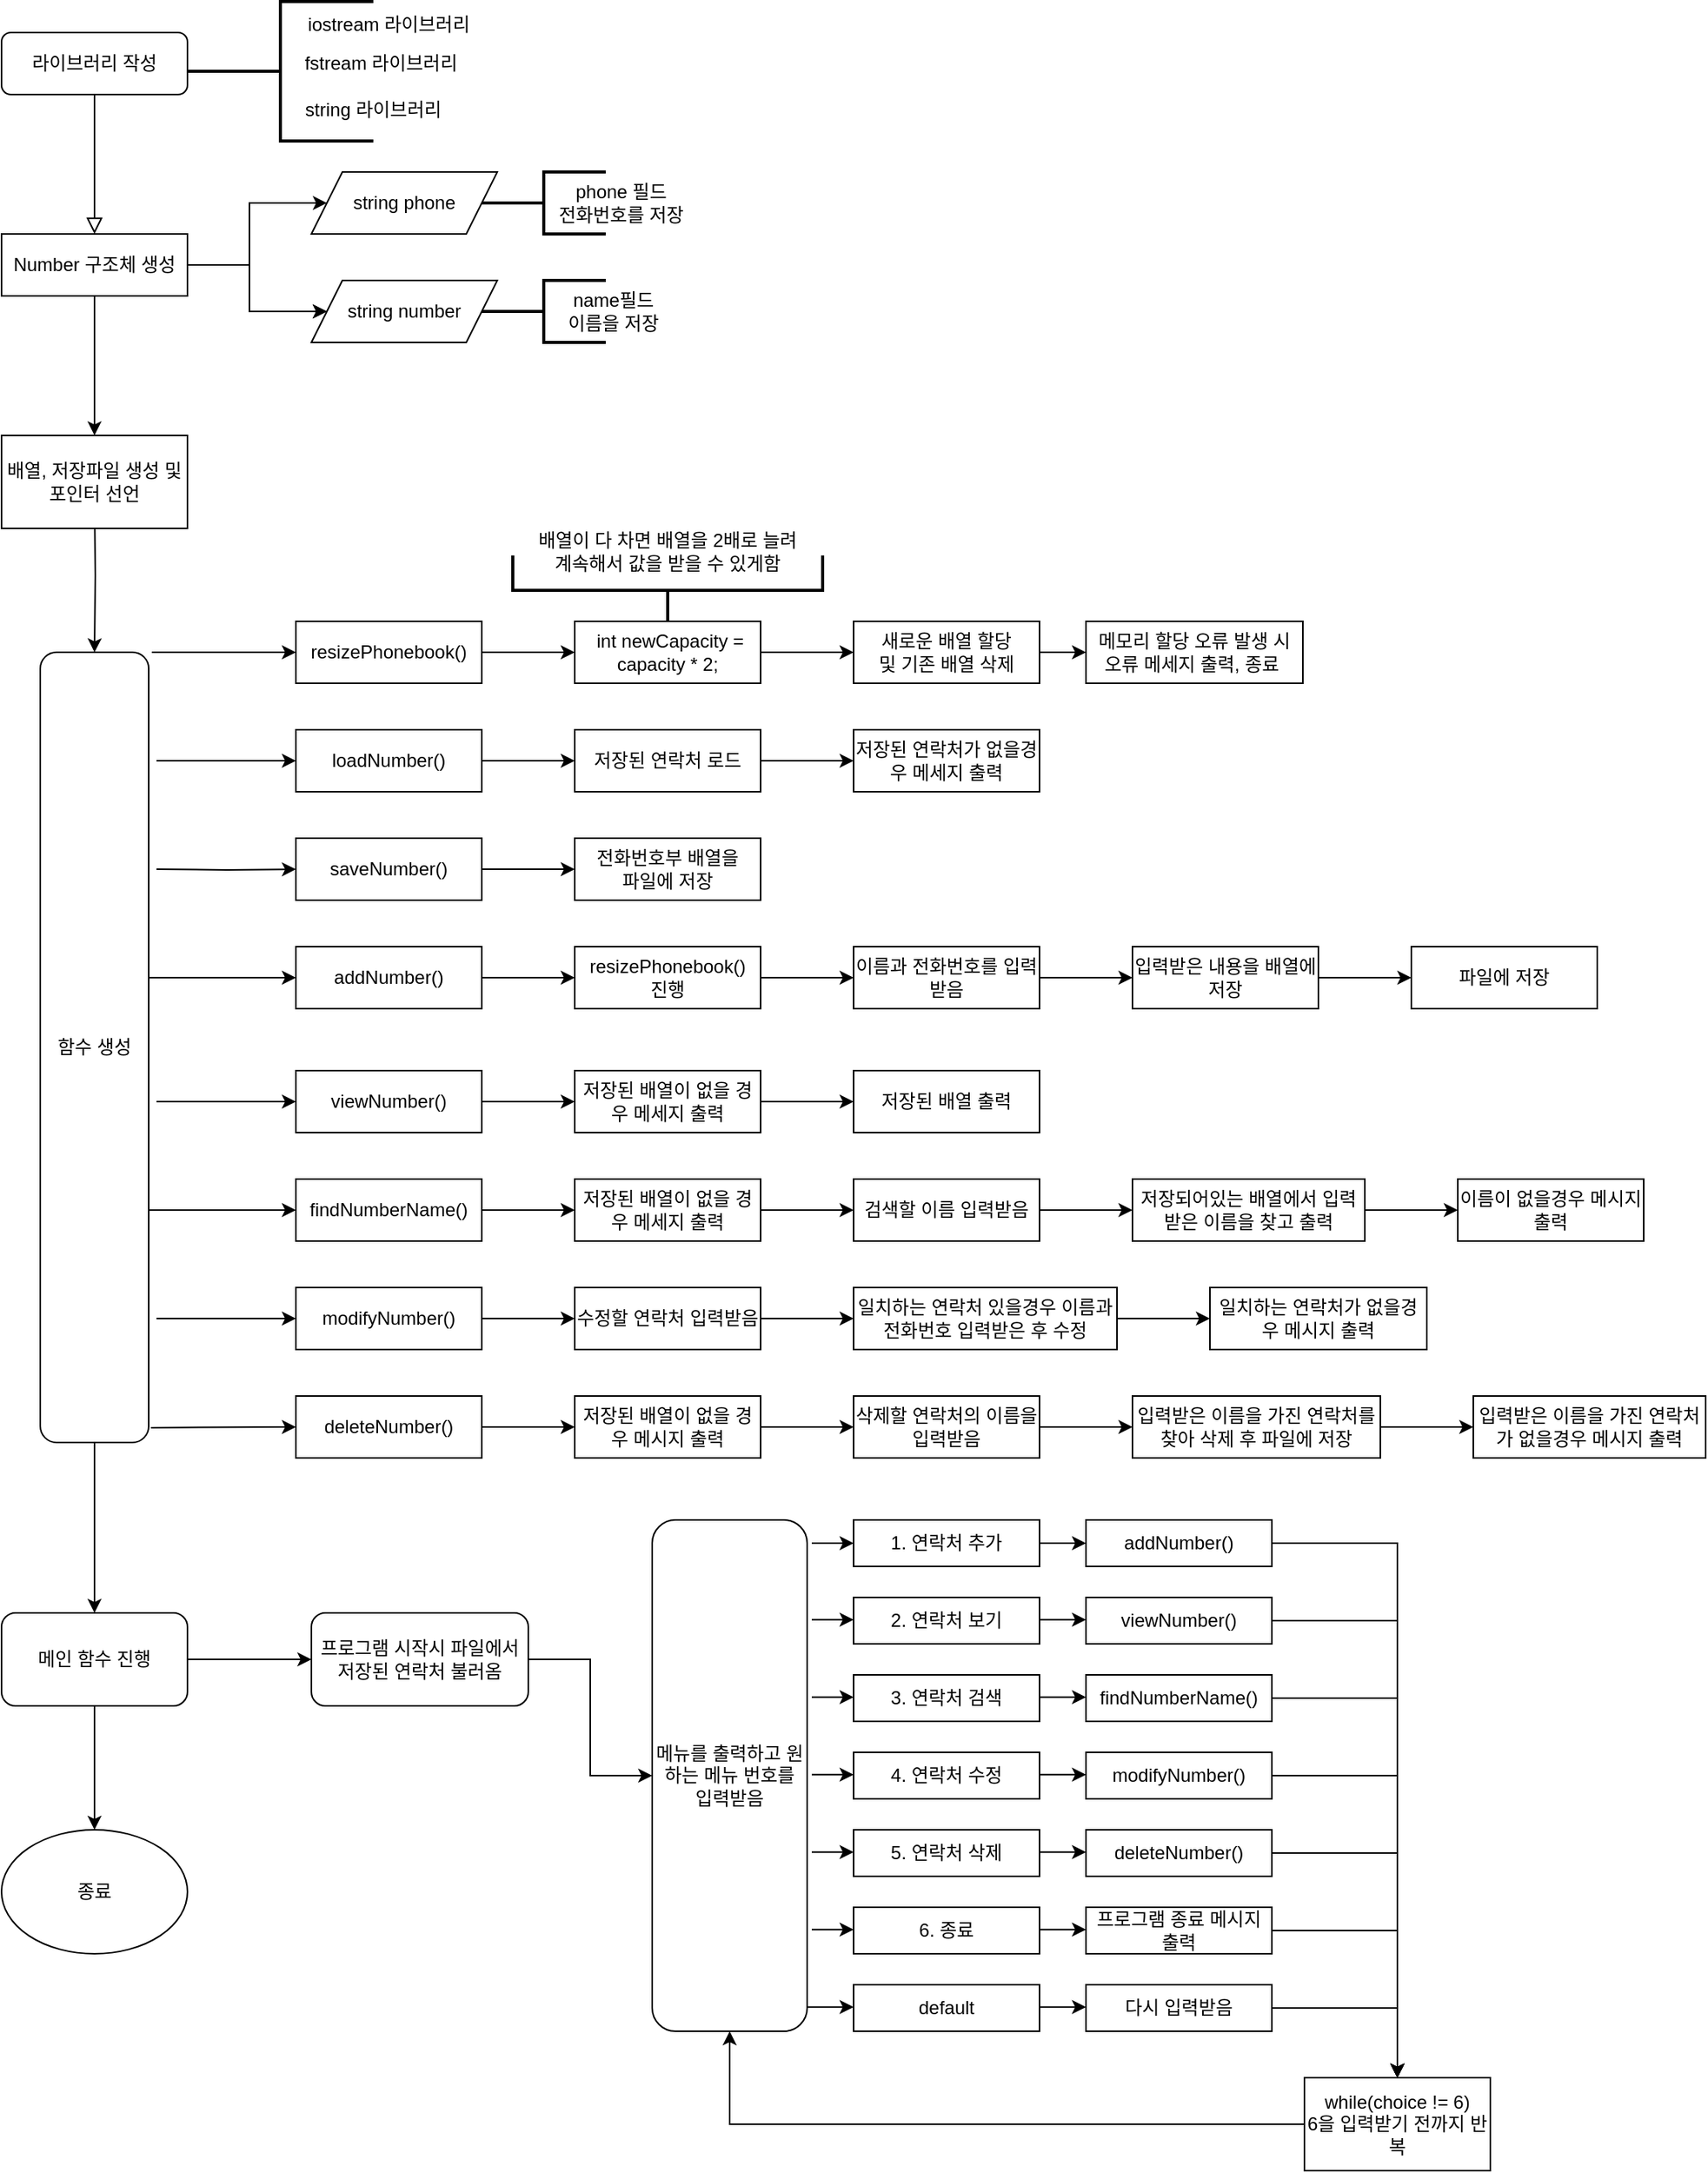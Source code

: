<mxfile version="24.7.16">
  <diagram id="C5RBs43oDa-KdzZeNtuy" name="Page-1">
    <mxGraphModel dx="2345" dy="1013" grid="1" gridSize="10" guides="1" tooltips="1" connect="1" arrows="1" fold="1" page="1" pageScale="1" pageWidth="827" pageHeight="1169" math="0" shadow="0">
      <root>
        <mxCell id="WIyWlLk6GJQsqaUBKTNV-0" />
        <mxCell id="WIyWlLk6GJQsqaUBKTNV-1" parent="WIyWlLk6GJQsqaUBKTNV-0" />
        <mxCell id="WIyWlLk6GJQsqaUBKTNV-2" value="" style="rounded=0;html=1;jettySize=auto;orthogonalLoop=1;fontSize=11;endArrow=block;endFill=0;endSize=8;strokeWidth=1;shadow=0;labelBackgroundColor=none;edgeStyle=orthogonalEdgeStyle;entryX=0.5;entryY=0;entryDx=0;entryDy=0;" parent="WIyWlLk6GJQsqaUBKTNV-1" source="WIyWlLk6GJQsqaUBKTNV-3" target="g7YDLFYQn1koHxjDutFm-1" edge="1">
          <mxGeometry relative="1" as="geometry">
            <mxPoint x="400" y="140" as="targetPoint" />
            <Array as="points" />
          </mxGeometry>
        </mxCell>
        <mxCell id="WIyWlLk6GJQsqaUBKTNV-3" value="라이브러리 작성" style="rounded=1;whiteSpace=wrap;html=1;fontSize=12;glass=0;strokeWidth=1;shadow=0;" parent="WIyWlLk6GJQsqaUBKTNV-1" vertex="1">
          <mxGeometry x="340" y="30" width="120" height="40" as="geometry" />
        </mxCell>
        <mxCell id="g7YDLFYQn1koHxjDutFm-14" value="" style="edgeStyle=orthogonalEdgeStyle;rounded=0;orthogonalLoop=1;jettySize=auto;html=1;" parent="WIyWlLk6GJQsqaUBKTNV-1" source="g7YDLFYQn1koHxjDutFm-1" target="g7YDLFYQn1koHxjDutFm-12" edge="1">
          <mxGeometry relative="1" as="geometry" />
        </mxCell>
        <mxCell id="g7YDLFYQn1koHxjDutFm-15" value="" style="edgeStyle=orthogonalEdgeStyle;rounded=0;orthogonalLoop=1;jettySize=auto;html=1;" parent="WIyWlLk6GJQsqaUBKTNV-1" source="g7YDLFYQn1koHxjDutFm-1" target="g7YDLFYQn1koHxjDutFm-12" edge="1">
          <mxGeometry relative="1" as="geometry" />
        </mxCell>
        <mxCell id="g7YDLFYQn1koHxjDutFm-17" style="edgeStyle=orthogonalEdgeStyle;rounded=0;orthogonalLoop=1;jettySize=auto;html=1;" parent="WIyWlLk6GJQsqaUBKTNV-1" source="g7YDLFYQn1koHxjDutFm-1" target="g7YDLFYQn1koHxjDutFm-9" edge="1">
          <mxGeometry relative="1" as="geometry" />
        </mxCell>
        <mxCell id="g7YDLFYQn1koHxjDutFm-1" value="Number 구조체 생성" style="rounded=0;whiteSpace=wrap;html=1;" parent="WIyWlLk6GJQsqaUBKTNV-1" vertex="1">
          <mxGeometry x="340" y="160" width="120" height="40" as="geometry" />
        </mxCell>
        <mxCell id="g7YDLFYQn1koHxjDutFm-9" value="string phone" style="shape=parallelogram;perimeter=parallelogramPerimeter;whiteSpace=wrap;html=1;fixedSize=1;" parent="WIyWlLk6GJQsqaUBKTNV-1" vertex="1">
          <mxGeometry x="540" y="120" width="120" height="40" as="geometry" />
        </mxCell>
        <mxCell id="g7YDLFYQn1koHxjDutFm-10" style="edgeStyle=orthogonalEdgeStyle;rounded=0;orthogonalLoop=1;jettySize=auto;html=1;exitX=0.5;exitY=1;exitDx=0;exitDy=0;" parent="WIyWlLk6GJQsqaUBKTNV-1" source="g7YDLFYQn1koHxjDutFm-9" target="g7YDLFYQn1koHxjDutFm-9" edge="1">
          <mxGeometry relative="1" as="geometry" />
        </mxCell>
        <mxCell id="g7YDLFYQn1koHxjDutFm-12" value="string number" style="shape=parallelogram;perimeter=parallelogramPerimeter;whiteSpace=wrap;html=1;fixedSize=1;direction=east;" parent="WIyWlLk6GJQsqaUBKTNV-1" vertex="1">
          <mxGeometry x="540" y="190" width="120" height="40" as="geometry" />
        </mxCell>
        <mxCell id="g7YDLFYQn1koHxjDutFm-18" value="phone 필드&lt;div&gt;전화번호를 저장&lt;/div&gt;" style="text;html=1;align=center;verticalAlign=middle;whiteSpace=wrap;rounded=0;" parent="WIyWlLk6GJQsqaUBKTNV-1" vertex="1">
          <mxGeometry x="695" y="125" width="90" height="30" as="geometry" />
        </mxCell>
        <mxCell id="g7YDLFYQn1koHxjDutFm-21" value="name필드&lt;div&gt;이름을 저장&lt;/div&gt;" style="text;html=1;align=center;verticalAlign=middle;whiteSpace=wrap;rounded=0;" parent="WIyWlLk6GJQsqaUBKTNV-1" vertex="1">
          <mxGeometry x="685" y="195" width="100" height="30" as="geometry" />
        </mxCell>
        <mxCell id="g7YDLFYQn1koHxjDutFm-23" value="" style="strokeWidth=2;html=1;shape=mxgraph.flowchart.annotation_2;align=left;labelPosition=right;pointerEvents=1;" parent="WIyWlLk6GJQsqaUBKTNV-1" vertex="1">
          <mxGeometry x="650" y="190" width="80" height="40" as="geometry" />
        </mxCell>
        <mxCell id="g7YDLFYQn1koHxjDutFm-24" value="" style="strokeWidth=2;html=1;shape=mxgraph.flowchart.annotation_2;align=left;labelPosition=right;pointerEvents=1;" parent="WIyWlLk6GJQsqaUBKTNV-1" vertex="1">
          <mxGeometry x="650" y="120" width="80" height="40" as="geometry" />
        </mxCell>
        <mxCell id="g7YDLFYQn1koHxjDutFm-28" value="iostream 라이브러리" style="text;html=1;align=center;verticalAlign=middle;whiteSpace=wrap;rounded=0;" parent="WIyWlLk6GJQsqaUBKTNV-1" vertex="1">
          <mxGeometry x="530" y="10" width="120" height="30" as="geometry" />
        </mxCell>
        <mxCell id="g7YDLFYQn1koHxjDutFm-29" value="fstream 라이브러리" style="text;html=1;align=center;verticalAlign=middle;whiteSpace=wrap;rounded=0;" parent="WIyWlLk6GJQsqaUBKTNV-1" vertex="1">
          <mxGeometry x="530" y="35" width="110" height="30" as="geometry" />
        </mxCell>
        <mxCell id="g7YDLFYQn1koHxjDutFm-30" value="string 라이브러리" style="text;html=1;align=center;verticalAlign=middle;whiteSpace=wrap;rounded=0;" parent="WIyWlLk6GJQsqaUBKTNV-1" vertex="1">
          <mxGeometry x="520" y="65" width="120" height="30" as="geometry" />
        </mxCell>
        <mxCell id="g7YDLFYQn1koHxjDutFm-31" value="" style="strokeWidth=2;html=1;shape=mxgraph.flowchart.annotation_2;align=left;labelPosition=right;pointerEvents=1;" parent="WIyWlLk6GJQsqaUBKTNV-1" vertex="1">
          <mxGeometry x="460" y="10" width="120" height="90" as="geometry" />
        </mxCell>
        <mxCell id="4MR9LYJNb3dsvBy-W1I3-41" value="" style="edgeStyle=orthogonalEdgeStyle;rounded=0;orthogonalLoop=1;jettySize=auto;html=1;" edge="1" parent="WIyWlLk6GJQsqaUBKTNV-1" target="4MR9LYJNb3dsvBy-W1I3-38">
          <mxGeometry relative="1" as="geometry">
            <mxPoint x="440" y="570" as="sourcePoint" />
          </mxGeometry>
        </mxCell>
        <mxCell id="4MR9LYJNb3dsvBy-W1I3-85" value="" style="edgeStyle=orthogonalEdgeStyle;rounded=0;orthogonalLoop=1;jettySize=auto;html=1;exitX=0.5;exitY=1;exitDx=0;exitDy=0;" edge="1" parent="WIyWlLk6GJQsqaUBKTNV-1" source="g7YDLFYQn1koHxjDutFm-34" target="4MR9LYJNb3dsvBy-W1I3-84">
          <mxGeometry relative="1" as="geometry">
            <mxPoint x="400" y="950" as="sourcePoint" />
          </mxGeometry>
        </mxCell>
        <mxCell id="4MR9LYJNb3dsvBy-W1I3-121" value="" style="edgeStyle=orthogonalEdgeStyle;rounded=0;orthogonalLoop=1;jettySize=auto;html=1;" edge="1" parent="WIyWlLk6GJQsqaUBKTNV-1" source="g7YDLFYQn1koHxjDutFm-34" target="4MR9LYJNb3dsvBy-W1I3-112">
          <mxGeometry relative="1" as="geometry">
            <Array as="points">
              <mxPoint x="460" y="640" />
              <mxPoint x="460" y="640" />
            </Array>
          </mxGeometry>
        </mxCell>
        <mxCell id="g7YDLFYQn1koHxjDutFm-34" value="함수 생성" style="rounded=1;whiteSpace=wrap;html=1;" parent="WIyWlLk6GJQsqaUBKTNV-1" vertex="1">
          <mxGeometry x="365" y="430" width="70" height="510" as="geometry" />
        </mxCell>
        <mxCell id="drRuU5ZXEtBAREYifB8F-1" value="" style="edgeStyle=orthogonalEdgeStyle;rounded=0;orthogonalLoop=1;jettySize=auto;html=1;" parent="WIyWlLk6GJQsqaUBKTNV-1" source="g7YDLFYQn1koHxjDutFm-1" edge="1">
          <mxGeometry relative="1" as="geometry">
            <mxPoint x="400" y="200" as="sourcePoint" />
            <mxPoint x="400" y="290" as="targetPoint" />
          </mxGeometry>
        </mxCell>
        <mxCell id="drRuU5ZXEtBAREYifB8F-2" value="" style="edgeStyle=orthogonalEdgeStyle;rounded=0;orthogonalLoop=1;jettySize=auto;html=1;" parent="WIyWlLk6GJQsqaUBKTNV-1" target="g7YDLFYQn1koHxjDutFm-34" edge="1">
          <mxGeometry relative="1" as="geometry">
            <mxPoint x="400" y="330" as="sourcePoint" />
          </mxGeometry>
        </mxCell>
        <mxCell id="drRuU5ZXEtBAREYifB8F-11" value="배열이 다 차면 배열을 2배로 늘려&lt;div&gt;계속해서 값을 받을 수 있게함&lt;/div&gt;" style="text;html=1;align=center;verticalAlign=middle;whiteSpace=wrap;rounded=0;" parent="WIyWlLk6GJQsqaUBKTNV-1" vertex="1">
          <mxGeometry x="660" y="350" width="220" height="30" as="geometry" />
        </mxCell>
        <mxCell id="drRuU5ZXEtBAREYifB8F-12" value="" style="strokeWidth=2;html=1;shape=mxgraph.flowchart.annotation_2;align=left;labelPosition=right;pointerEvents=1;direction=north;" parent="WIyWlLk6GJQsqaUBKTNV-1" vertex="1">
          <mxGeometry x="670" y="367.5" width="200" height="45" as="geometry" />
        </mxCell>
        <mxCell id="4MR9LYJNb3dsvBy-W1I3-4" value="배열, 저장파일 생성 및 포인터 선언" style="rounded=0;whiteSpace=wrap;html=1;" vertex="1" parent="WIyWlLk6GJQsqaUBKTNV-1">
          <mxGeometry x="340" y="290" width="120" height="60" as="geometry" />
        </mxCell>
        <mxCell id="4MR9LYJNb3dsvBy-W1I3-27" value="" style="edgeStyle=orthogonalEdgeStyle;rounded=0;orthogonalLoop=1;jettySize=auto;html=1;" edge="1" parent="WIyWlLk6GJQsqaUBKTNV-1" source="4MR9LYJNb3dsvBy-W1I3-5" target="4MR9LYJNb3dsvBy-W1I3-25">
          <mxGeometry relative="1" as="geometry" />
        </mxCell>
        <mxCell id="4MR9LYJNb3dsvBy-W1I3-5" value="resizePhonebook()" style="rounded=0;whiteSpace=wrap;html=1;" vertex="1" parent="WIyWlLk6GJQsqaUBKTNV-1">
          <mxGeometry x="530" y="410" width="120" height="40" as="geometry" />
        </mxCell>
        <mxCell id="4MR9LYJNb3dsvBy-W1I3-13" value="" style="edgeStyle=orthogonalEdgeStyle;rounded=0;orthogonalLoop=1;jettySize=auto;html=1;" edge="1" parent="WIyWlLk6GJQsqaUBKTNV-1" source="4MR9LYJNb3dsvBy-W1I3-8" target="4MR9LYJNb3dsvBy-W1I3-12">
          <mxGeometry relative="1" as="geometry" />
        </mxCell>
        <mxCell id="4MR9LYJNb3dsvBy-W1I3-8" value="새로운 배열 할당&lt;div&gt;및 기존 배열 삭제&lt;/div&gt;" style="rounded=0;whiteSpace=wrap;html=1;" vertex="1" parent="WIyWlLk6GJQsqaUBKTNV-1">
          <mxGeometry x="890" y="410" width="120" height="40" as="geometry" />
        </mxCell>
        <mxCell id="4MR9LYJNb3dsvBy-W1I3-12" value="메모리 할당 오류 발생 시&lt;div&gt;오류 메세지 출력, 종료&amp;nbsp;&lt;/div&gt;" style="rounded=0;whiteSpace=wrap;html=1;" vertex="1" parent="WIyWlLk6GJQsqaUBKTNV-1">
          <mxGeometry x="1040" y="410" width="140" height="40" as="geometry" />
        </mxCell>
        <mxCell id="4MR9LYJNb3dsvBy-W1I3-24" value="" style="endArrow=classic;html=1;rounded=0;entryX=0;entryY=0.5;entryDx=0;entryDy=0;" edge="1" parent="WIyWlLk6GJQsqaUBKTNV-1" target="4MR9LYJNb3dsvBy-W1I3-5">
          <mxGeometry width="50" height="50" relative="1" as="geometry">
            <mxPoint x="437" y="430" as="sourcePoint" />
            <mxPoint x="770" y="580" as="targetPoint" />
          </mxGeometry>
        </mxCell>
        <mxCell id="4MR9LYJNb3dsvBy-W1I3-28" value="" style="edgeStyle=orthogonalEdgeStyle;rounded=0;orthogonalLoop=1;jettySize=auto;html=1;entryX=0;entryY=0.5;entryDx=0;entryDy=0;" edge="1" parent="WIyWlLk6GJQsqaUBKTNV-1" source="4MR9LYJNb3dsvBy-W1I3-25" target="4MR9LYJNb3dsvBy-W1I3-8">
          <mxGeometry relative="1" as="geometry">
            <mxPoint x="860" y="450" as="targetPoint" />
            <Array as="points">
              <mxPoint x="850" y="430" />
              <mxPoint x="850" y="430" />
            </Array>
          </mxGeometry>
        </mxCell>
        <mxCell id="4MR9LYJNb3dsvBy-W1I3-25" value="&amp;nbsp;int newCapacity = capacity * 2;" style="rounded=0;whiteSpace=wrap;html=1;" vertex="1" parent="WIyWlLk6GJQsqaUBKTNV-1">
          <mxGeometry x="710" y="410" width="120" height="40" as="geometry" />
        </mxCell>
        <mxCell id="4MR9LYJNb3dsvBy-W1I3-34" value="" style="edgeStyle=orthogonalEdgeStyle;rounded=0;orthogonalLoop=1;jettySize=auto;html=1;" edge="1" parent="WIyWlLk6GJQsqaUBKTNV-1" source="4MR9LYJNb3dsvBy-W1I3-32" target="4MR9LYJNb3dsvBy-W1I3-33">
          <mxGeometry relative="1" as="geometry" />
        </mxCell>
        <mxCell id="4MR9LYJNb3dsvBy-W1I3-32" value="loadNumber()" style="rounded=0;whiteSpace=wrap;html=1;" vertex="1" parent="WIyWlLk6GJQsqaUBKTNV-1">
          <mxGeometry x="530" y="480" width="120" height="40" as="geometry" />
        </mxCell>
        <mxCell id="4MR9LYJNb3dsvBy-W1I3-36" value="" style="edgeStyle=orthogonalEdgeStyle;rounded=0;orthogonalLoop=1;jettySize=auto;html=1;" edge="1" parent="WIyWlLk6GJQsqaUBKTNV-1" source="4MR9LYJNb3dsvBy-W1I3-33" target="4MR9LYJNb3dsvBy-W1I3-35">
          <mxGeometry relative="1" as="geometry" />
        </mxCell>
        <mxCell id="4MR9LYJNb3dsvBy-W1I3-33" value="저장된 연락처 로드" style="rounded=0;whiteSpace=wrap;html=1;" vertex="1" parent="WIyWlLk6GJQsqaUBKTNV-1">
          <mxGeometry x="710" y="480" width="120" height="40" as="geometry" />
        </mxCell>
        <mxCell id="4MR9LYJNb3dsvBy-W1I3-35" value="저장된 연락처가 없을경우 메세지 출력" style="rounded=0;whiteSpace=wrap;html=1;" vertex="1" parent="WIyWlLk6GJQsqaUBKTNV-1">
          <mxGeometry x="890" y="480" width="120" height="40" as="geometry" />
        </mxCell>
        <mxCell id="4MR9LYJNb3dsvBy-W1I3-37" value="" style="endArrow=classic;html=1;rounded=0;entryX=0;entryY=0.5;entryDx=0;entryDy=0;" edge="1" parent="WIyWlLk6GJQsqaUBKTNV-1" target="4MR9LYJNb3dsvBy-W1I3-32">
          <mxGeometry width="50" height="50" relative="1" as="geometry">
            <mxPoint x="440" y="500" as="sourcePoint" />
            <mxPoint x="740" y="630" as="targetPoint" />
          </mxGeometry>
        </mxCell>
        <mxCell id="4MR9LYJNb3dsvBy-W1I3-40" value="" style="edgeStyle=orthogonalEdgeStyle;rounded=0;orthogonalLoop=1;jettySize=auto;html=1;" edge="1" parent="WIyWlLk6GJQsqaUBKTNV-1" source="4MR9LYJNb3dsvBy-W1I3-38" target="4MR9LYJNb3dsvBy-W1I3-39">
          <mxGeometry relative="1" as="geometry" />
        </mxCell>
        <mxCell id="4MR9LYJNb3dsvBy-W1I3-38" value="saveNumber()" style="rounded=0;whiteSpace=wrap;html=1;" vertex="1" parent="WIyWlLk6GJQsqaUBKTNV-1">
          <mxGeometry x="530" y="550" width="120" height="40" as="geometry" />
        </mxCell>
        <mxCell id="4MR9LYJNb3dsvBy-W1I3-39" value="전화번호부 배열을&lt;div&gt;파일에 저장&lt;/div&gt;" style="rounded=0;whiteSpace=wrap;html=1;" vertex="1" parent="WIyWlLk6GJQsqaUBKTNV-1">
          <mxGeometry x="710" y="550" width="120" height="40" as="geometry" />
        </mxCell>
        <mxCell id="4MR9LYJNb3dsvBy-W1I3-44" value="" style="edgeStyle=orthogonalEdgeStyle;rounded=0;orthogonalLoop=1;jettySize=auto;html=1;" edge="1" parent="WIyWlLk6GJQsqaUBKTNV-1" source="4MR9LYJNb3dsvBy-W1I3-42" target="4MR9LYJNb3dsvBy-W1I3-43">
          <mxGeometry relative="1" as="geometry" />
        </mxCell>
        <mxCell id="4MR9LYJNb3dsvBy-W1I3-42" value="viewNumber()" style="rounded=0;whiteSpace=wrap;html=1;" vertex="1" parent="WIyWlLk6GJQsqaUBKTNV-1">
          <mxGeometry x="530" y="700" width="120" height="40" as="geometry" />
        </mxCell>
        <mxCell id="4MR9LYJNb3dsvBy-W1I3-46" value="" style="edgeStyle=orthogonalEdgeStyle;rounded=0;orthogonalLoop=1;jettySize=auto;html=1;" edge="1" parent="WIyWlLk6GJQsqaUBKTNV-1" source="4MR9LYJNb3dsvBy-W1I3-43" target="4MR9LYJNb3dsvBy-W1I3-45">
          <mxGeometry relative="1" as="geometry" />
        </mxCell>
        <mxCell id="4MR9LYJNb3dsvBy-W1I3-43" value="저장된 배열이 없을 경우 메세지 출력" style="rounded=0;whiteSpace=wrap;html=1;" vertex="1" parent="WIyWlLk6GJQsqaUBKTNV-1">
          <mxGeometry x="710" y="700" width="120" height="40" as="geometry" />
        </mxCell>
        <mxCell id="4MR9LYJNb3dsvBy-W1I3-45" value="저장된 배열 출력" style="rounded=0;whiteSpace=wrap;html=1;" vertex="1" parent="WIyWlLk6GJQsqaUBKTNV-1">
          <mxGeometry x="890" y="700" width="120" height="40" as="geometry" />
        </mxCell>
        <mxCell id="4MR9LYJNb3dsvBy-W1I3-47" value="" style="endArrow=classic;html=1;rounded=0;entryX=0;entryY=0.5;entryDx=0;entryDy=0;" edge="1" parent="WIyWlLk6GJQsqaUBKTNV-1" target="4MR9LYJNb3dsvBy-W1I3-42">
          <mxGeometry width="50" height="50" relative="1" as="geometry">
            <mxPoint x="440" y="720" as="sourcePoint" />
            <mxPoint x="720" y="650" as="targetPoint" />
          </mxGeometry>
        </mxCell>
        <mxCell id="4MR9LYJNb3dsvBy-W1I3-52" value="" style="edgeStyle=orthogonalEdgeStyle;rounded=0;orthogonalLoop=1;jettySize=auto;html=1;" edge="1" parent="WIyWlLk6GJQsqaUBKTNV-1" source="4MR9LYJNb3dsvBy-W1I3-48" target="4MR9LYJNb3dsvBy-W1I3-51">
          <mxGeometry relative="1" as="geometry" />
        </mxCell>
        <mxCell id="4MR9LYJNb3dsvBy-W1I3-48" value="findNumberName()" style="rounded=0;whiteSpace=wrap;html=1;" vertex="1" parent="WIyWlLk6GJQsqaUBKTNV-1">
          <mxGeometry x="530" y="770" width="120" height="40" as="geometry" />
        </mxCell>
        <mxCell id="4MR9LYJNb3dsvBy-W1I3-55" value="" style="edgeStyle=orthogonalEdgeStyle;rounded=0;orthogonalLoop=1;jettySize=auto;html=1;" edge="1" parent="WIyWlLk6GJQsqaUBKTNV-1" source="4MR9LYJNb3dsvBy-W1I3-51" target="4MR9LYJNb3dsvBy-W1I3-54">
          <mxGeometry relative="1" as="geometry" />
        </mxCell>
        <mxCell id="4MR9LYJNb3dsvBy-W1I3-51" value="저장된 배열이 없을 경우 메세지 출력" style="rounded=0;whiteSpace=wrap;html=1;" vertex="1" parent="WIyWlLk6GJQsqaUBKTNV-1">
          <mxGeometry x="710" y="770" width="120" height="40" as="geometry" />
        </mxCell>
        <mxCell id="4MR9LYJNb3dsvBy-W1I3-57" value="" style="edgeStyle=orthogonalEdgeStyle;rounded=0;orthogonalLoop=1;jettySize=auto;html=1;" edge="1" parent="WIyWlLk6GJQsqaUBKTNV-1" source="4MR9LYJNb3dsvBy-W1I3-54" target="4MR9LYJNb3dsvBy-W1I3-56">
          <mxGeometry relative="1" as="geometry" />
        </mxCell>
        <mxCell id="4MR9LYJNb3dsvBy-W1I3-54" value="검색할 이름 입력받음" style="rounded=0;whiteSpace=wrap;html=1;" vertex="1" parent="WIyWlLk6GJQsqaUBKTNV-1">
          <mxGeometry x="890" y="770" width="120" height="40" as="geometry" />
        </mxCell>
        <mxCell id="4MR9LYJNb3dsvBy-W1I3-59" value="" style="edgeStyle=orthogonalEdgeStyle;rounded=0;orthogonalLoop=1;jettySize=auto;html=1;" edge="1" parent="WIyWlLk6GJQsqaUBKTNV-1" source="4MR9LYJNb3dsvBy-W1I3-56" target="4MR9LYJNb3dsvBy-W1I3-58">
          <mxGeometry relative="1" as="geometry" />
        </mxCell>
        <mxCell id="4MR9LYJNb3dsvBy-W1I3-56" value="저장되어있는 배열에서 입력받은 이름을 찾고 출력" style="rounded=0;whiteSpace=wrap;html=1;" vertex="1" parent="WIyWlLk6GJQsqaUBKTNV-1">
          <mxGeometry x="1070" y="770" width="150" height="40" as="geometry" />
        </mxCell>
        <mxCell id="4MR9LYJNb3dsvBy-W1I3-58" value="이름이 없을경우 메시지 출력" style="rounded=0;whiteSpace=wrap;html=1;" vertex="1" parent="WIyWlLk6GJQsqaUBKTNV-1">
          <mxGeometry x="1280" y="770" width="120" height="40" as="geometry" />
        </mxCell>
        <mxCell id="4MR9LYJNb3dsvBy-W1I3-61" value="" style="endArrow=classic;html=1;rounded=0;entryX=0;entryY=0.5;entryDx=0;entryDy=0;" edge="1" parent="WIyWlLk6GJQsqaUBKTNV-1" target="4MR9LYJNb3dsvBy-W1I3-48">
          <mxGeometry width="50" height="50" relative="1" as="geometry">
            <mxPoint x="435" y="790" as="sourcePoint" />
            <mxPoint x="710" y="770" as="targetPoint" />
          </mxGeometry>
        </mxCell>
        <mxCell id="4MR9LYJNb3dsvBy-W1I3-64" value="" style="edgeStyle=orthogonalEdgeStyle;rounded=0;orthogonalLoop=1;jettySize=auto;html=1;" edge="1" parent="WIyWlLk6GJQsqaUBKTNV-1" source="4MR9LYJNb3dsvBy-W1I3-62" target="4MR9LYJNb3dsvBy-W1I3-63">
          <mxGeometry relative="1" as="geometry" />
        </mxCell>
        <mxCell id="4MR9LYJNb3dsvBy-W1I3-62" value="modifyNumber()" style="rounded=0;whiteSpace=wrap;html=1;" vertex="1" parent="WIyWlLk6GJQsqaUBKTNV-1">
          <mxGeometry x="530" y="840" width="120" height="40" as="geometry" />
        </mxCell>
        <mxCell id="4MR9LYJNb3dsvBy-W1I3-66" value="" style="edgeStyle=orthogonalEdgeStyle;rounded=0;orthogonalLoop=1;jettySize=auto;html=1;" edge="1" parent="WIyWlLk6GJQsqaUBKTNV-1" source="4MR9LYJNb3dsvBy-W1I3-63" target="4MR9LYJNb3dsvBy-W1I3-65">
          <mxGeometry relative="1" as="geometry" />
        </mxCell>
        <mxCell id="4MR9LYJNb3dsvBy-W1I3-63" value="수정할 연락처 입력받음" style="rounded=0;whiteSpace=wrap;html=1;" vertex="1" parent="WIyWlLk6GJQsqaUBKTNV-1">
          <mxGeometry x="710" y="840" width="120" height="40" as="geometry" />
        </mxCell>
        <mxCell id="4MR9LYJNb3dsvBy-W1I3-68" value="" style="edgeStyle=orthogonalEdgeStyle;rounded=0;orthogonalLoop=1;jettySize=auto;html=1;" edge="1" parent="WIyWlLk6GJQsqaUBKTNV-1" source="4MR9LYJNb3dsvBy-W1I3-65" target="4MR9LYJNb3dsvBy-W1I3-67">
          <mxGeometry relative="1" as="geometry" />
        </mxCell>
        <mxCell id="4MR9LYJNb3dsvBy-W1I3-65" value="일치하는 연락처 있을경우 이름과 전화번호 입력받은 후 수정" style="rounded=0;whiteSpace=wrap;html=1;" vertex="1" parent="WIyWlLk6GJQsqaUBKTNV-1">
          <mxGeometry x="890" y="840" width="170" height="40" as="geometry" />
        </mxCell>
        <mxCell id="4MR9LYJNb3dsvBy-W1I3-67" value="일치하는 연락처가 없을경우 메시지 출력" style="rounded=0;whiteSpace=wrap;html=1;" vertex="1" parent="WIyWlLk6GJQsqaUBKTNV-1">
          <mxGeometry x="1120" y="840" width="140" height="40" as="geometry" />
        </mxCell>
        <mxCell id="4MR9LYJNb3dsvBy-W1I3-69" value="" style="endArrow=classic;html=1;rounded=0;entryX=0;entryY=0.5;entryDx=0;entryDy=0;" edge="1" parent="WIyWlLk6GJQsqaUBKTNV-1" target="4MR9LYJNb3dsvBy-W1I3-62">
          <mxGeometry width="50" height="50" relative="1" as="geometry">
            <mxPoint x="440" y="860" as="sourcePoint" />
            <mxPoint x="529.97" y="780" as="targetPoint" />
          </mxGeometry>
        </mxCell>
        <mxCell id="4MR9LYJNb3dsvBy-W1I3-76" value="" style="edgeStyle=orthogonalEdgeStyle;rounded=0;orthogonalLoop=1;jettySize=auto;html=1;" edge="1" parent="WIyWlLk6GJQsqaUBKTNV-1" source="4MR9LYJNb3dsvBy-W1I3-74" target="4MR9LYJNb3dsvBy-W1I3-75">
          <mxGeometry relative="1" as="geometry" />
        </mxCell>
        <mxCell id="4MR9LYJNb3dsvBy-W1I3-74" value="deleteNumber()" style="rounded=0;whiteSpace=wrap;html=1;" vertex="1" parent="WIyWlLk6GJQsqaUBKTNV-1">
          <mxGeometry x="530" y="910" width="120" height="40" as="geometry" />
        </mxCell>
        <mxCell id="4MR9LYJNb3dsvBy-W1I3-78" value="" style="edgeStyle=orthogonalEdgeStyle;rounded=0;orthogonalLoop=1;jettySize=auto;html=1;" edge="1" parent="WIyWlLk6GJQsqaUBKTNV-1" source="4MR9LYJNb3dsvBy-W1I3-75" target="4MR9LYJNb3dsvBy-W1I3-77">
          <mxGeometry relative="1" as="geometry" />
        </mxCell>
        <mxCell id="4MR9LYJNb3dsvBy-W1I3-75" value="저장된 배열이 없을 경우 메시지 출력" style="rounded=0;whiteSpace=wrap;html=1;" vertex="1" parent="WIyWlLk6GJQsqaUBKTNV-1">
          <mxGeometry x="710" y="910" width="120" height="40" as="geometry" />
        </mxCell>
        <mxCell id="4MR9LYJNb3dsvBy-W1I3-80" value="" style="edgeStyle=orthogonalEdgeStyle;rounded=0;orthogonalLoop=1;jettySize=auto;html=1;" edge="1" parent="WIyWlLk6GJQsqaUBKTNV-1" source="4MR9LYJNb3dsvBy-W1I3-77" target="4MR9LYJNb3dsvBy-W1I3-79">
          <mxGeometry relative="1" as="geometry" />
        </mxCell>
        <mxCell id="4MR9LYJNb3dsvBy-W1I3-77" value="삭제할 연락처의 이름을 입력받음" style="rounded=0;whiteSpace=wrap;html=1;" vertex="1" parent="WIyWlLk6GJQsqaUBKTNV-1">
          <mxGeometry x="890" y="910" width="120" height="40" as="geometry" />
        </mxCell>
        <mxCell id="4MR9LYJNb3dsvBy-W1I3-82" value="" style="edgeStyle=orthogonalEdgeStyle;rounded=0;orthogonalLoop=1;jettySize=auto;html=1;" edge="1" parent="WIyWlLk6GJQsqaUBKTNV-1" source="4MR9LYJNb3dsvBy-W1I3-79" target="4MR9LYJNb3dsvBy-W1I3-81">
          <mxGeometry relative="1" as="geometry" />
        </mxCell>
        <mxCell id="4MR9LYJNb3dsvBy-W1I3-79" value="입력받은 이름을 가진 연락처를 찾아 삭제 후 파일에 저장" style="rounded=0;whiteSpace=wrap;html=1;" vertex="1" parent="WIyWlLk6GJQsqaUBKTNV-1">
          <mxGeometry x="1070" y="910" width="160" height="40" as="geometry" />
        </mxCell>
        <mxCell id="4MR9LYJNb3dsvBy-W1I3-81" value="입력받은 이름을 가진 연락처가 없을경우 메시지 출력" style="rounded=0;whiteSpace=wrap;html=1;" vertex="1" parent="WIyWlLk6GJQsqaUBKTNV-1">
          <mxGeometry x="1290" y="910" width="150" height="40" as="geometry" />
        </mxCell>
        <mxCell id="4MR9LYJNb3dsvBy-W1I3-83" value="" style="endArrow=classic;html=1;rounded=0;exitX=1.02;exitY=0.914;exitDx=0;exitDy=0;exitPerimeter=0;entryX=0;entryY=0.5;entryDx=0;entryDy=0;" edge="1" parent="WIyWlLk6GJQsqaUBKTNV-1" target="4MR9LYJNb3dsvBy-W1I3-74">
          <mxGeometry width="50" height="50" relative="1" as="geometry">
            <mxPoint x="436.4" y="930.44" as="sourcePoint" />
            <mxPoint x="540" y="880" as="targetPoint" />
          </mxGeometry>
        </mxCell>
        <mxCell id="4MR9LYJNb3dsvBy-W1I3-87" value="" style="edgeStyle=orthogonalEdgeStyle;rounded=0;orthogonalLoop=1;jettySize=auto;html=1;" edge="1" parent="WIyWlLk6GJQsqaUBKTNV-1" source="4MR9LYJNb3dsvBy-W1I3-84" target="4MR9LYJNb3dsvBy-W1I3-86">
          <mxGeometry relative="1" as="geometry" />
        </mxCell>
        <mxCell id="4MR9LYJNb3dsvBy-W1I3-148" value="" style="edgeStyle=orthogonalEdgeStyle;rounded=0;orthogonalLoop=1;jettySize=auto;html=1;" edge="1" parent="WIyWlLk6GJQsqaUBKTNV-1" source="4MR9LYJNb3dsvBy-W1I3-84">
          <mxGeometry relative="1" as="geometry">
            <mxPoint x="400" y="1190.0" as="targetPoint" />
          </mxGeometry>
        </mxCell>
        <mxCell id="4MR9LYJNb3dsvBy-W1I3-84" value="메인 함수 진행" style="rounded=1;whiteSpace=wrap;html=1;" vertex="1" parent="WIyWlLk6GJQsqaUBKTNV-1">
          <mxGeometry x="340" y="1050" width="120" height="60" as="geometry" />
        </mxCell>
        <mxCell id="4MR9LYJNb3dsvBy-W1I3-89" value="" style="edgeStyle=orthogonalEdgeStyle;rounded=0;orthogonalLoop=1;jettySize=auto;html=1;" edge="1" parent="WIyWlLk6GJQsqaUBKTNV-1" source="4MR9LYJNb3dsvBy-W1I3-86" target="4MR9LYJNb3dsvBy-W1I3-88">
          <mxGeometry relative="1" as="geometry" />
        </mxCell>
        <mxCell id="4MR9LYJNb3dsvBy-W1I3-86" value="프로그램 시작시 파일에서 저장된 연락처 불러옴" style="rounded=1;whiteSpace=wrap;html=1;" vertex="1" parent="WIyWlLk6GJQsqaUBKTNV-1">
          <mxGeometry x="540" y="1050" width="140" height="60" as="geometry" />
        </mxCell>
        <mxCell id="4MR9LYJNb3dsvBy-W1I3-88" value="메뉴를 출력하고 원하는 메뉴 번호를 입력받음" style="rounded=1;whiteSpace=wrap;html=1;" vertex="1" parent="WIyWlLk6GJQsqaUBKTNV-1">
          <mxGeometry x="760" y="990" width="100" height="330" as="geometry" />
        </mxCell>
        <mxCell id="4MR9LYJNb3dsvBy-W1I3-111" value="" style="edgeStyle=orthogonalEdgeStyle;rounded=0;orthogonalLoop=1;jettySize=auto;html=1;" edge="1" parent="WIyWlLk6GJQsqaUBKTNV-1" source="4MR9LYJNb3dsvBy-W1I3-93" target="4MR9LYJNb3dsvBy-W1I3-110">
          <mxGeometry relative="1" as="geometry" />
        </mxCell>
        <mxCell id="4MR9LYJNb3dsvBy-W1I3-93" value="1. 연락처 추가" style="rounded=0;whiteSpace=wrap;html=1;" vertex="1" parent="WIyWlLk6GJQsqaUBKTNV-1">
          <mxGeometry x="890" y="990" width="120" height="30" as="geometry" />
        </mxCell>
        <mxCell id="4MR9LYJNb3dsvBy-W1I3-94" value="2. 연락처 보기" style="rounded=0;whiteSpace=wrap;html=1;" vertex="1" parent="WIyWlLk6GJQsqaUBKTNV-1">
          <mxGeometry x="890" y="1040" width="120" height="30" as="geometry" />
        </mxCell>
        <mxCell id="4MR9LYJNb3dsvBy-W1I3-95" value="3. 연락처 검색" style="rounded=0;whiteSpace=wrap;html=1;" vertex="1" parent="WIyWlLk6GJQsqaUBKTNV-1">
          <mxGeometry x="890" y="1090" width="120" height="30" as="geometry" />
        </mxCell>
        <mxCell id="4MR9LYJNb3dsvBy-W1I3-96" value="4. 연락처 수정" style="rounded=0;whiteSpace=wrap;html=1;" vertex="1" parent="WIyWlLk6GJQsqaUBKTNV-1">
          <mxGeometry x="890" y="1140" width="120" height="30" as="geometry" />
        </mxCell>
        <mxCell id="4MR9LYJNb3dsvBy-W1I3-97" value="5. 연락처 삭제" style="rounded=0;whiteSpace=wrap;html=1;" vertex="1" parent="WIyWlLk6GJQsqaUBKTNV-1">
          <mxGeometry x="890" y="1190" width="120" height="30" as="geometry" />
        </mxCell>
        <mxCell id="4MR9LYJNb3dsvBy-W1I3-98" value="6. 종료" style="rounded=0;whiteSpace=wrap;html=1;" vertex="1" parent="WIyWlLk6GJQsqaUBKTNV-1">
          <mxGeometry x="890" y="1240" width="120" height="30" as="geometry" />
        </mxCell>
        <mxCell id="4MR9LYJNb3dsvBy-W1I3-99" value="" style="endArrow=classic;html=1;rounded=0;entryX=0;entryY=0.5;entryDx=0;entryDy=0;" edge="1" parent="WIyWlLk6GJQsqaUBKTNV-1" target="4MR9LYJNb3dsvBy-W1I3-93">
          <mxGeometry width="50" height="50" relative="1" as="geometry">
            <mxPoint x="863" y="1005" as="sourcePoint" />
            <mxPoint x="1040" y="1120" as="targetPoint" />
          </mxGeometry>
        </mxCell>
        <mxCell id="4MR9LYJNb3dsvBy-W1I3-100" value="" style="endArrow=classic;html=1;rounded=0;exitX=1.028;exitY=0.055;exitDx=0;exitDy=0;exitPerimeter=0;entryX=0;entryY=0.5;entryDx=0;entryDy=0;" edge="1" parent="WIyWlLk6GJQsqaUBKTNV-1">
          <mxGeometry width="50" height="50" relative="1" as="geometry">
            <mxPoint x="863" y="1054.41" as="sourcePoint" />
            <mxPoint x="890" y="1054.41" as="targetPoint" />
          </mxGeometry>
        </mxCell>
        <mxCell id="4MR9LYJNb3dsvBy-W1I3-102" value="" style="endArrow=classic;html=1;rounded=0;exitX=1.028;exitY=0.055;exitDx=0;exitDy=0;exitPerimeter=0;entryX=0;entryY=0.5;entryDx=0;entryDy=0;" edge="1" parent="WIyWlLk6GJQsqaUBKTNV-1">
          <mxGeometry width="50" height="50" relative="1" as="geometry">
            <mxPoint x="863" y="1104.41" as="sourcePoint" />
            <mxPoint x="890" y="1104.41" as="targetPoint" />
          </mxGeometry>
        </mxCell>
        <mxCell id="4MR9LYJNb3dsvBy-W1I3-103" value="" style="endArrow=classic;html=1;rounded=0;exitX=1.028;exitY=0.055;exitDx=0;exitDy=0;exitPerimeter=0;entryX=0;entryY=0.5;entryDx=0;entryDy=0;" edge="1" parent="WIyWlLk6GJQsqaUBKTNV-1">
          <mxGeometry width="50" height="50" relative="1" as="geometry">
            <mxPoint x="863" y="1154.41" as="sourcePoint" />
            <mxPoint x="890" y="1154.41" as="targetPoint" />
          </mxGeometry>
        </mxCell>
        <mxCell id="4MR9LYJNb3dsvBy-W1I3-105" value="" style="endArrow=classic;html=1;rounded=0;exitX=1.028;exitY=0.055;exitDx=0;exitDy=0;exitPerimeter=0;entryX=0;entryY=0.5;entryDx=0;entryDy=0;" edge="1" parent="WIyWlLk6GJQsqaUBKTNV-1">
          <mxGeometry width="50" height="50" relative="1" as="geometry">
            <mxPoint x="863" y="1204.41" as="sourcePoint" />
            <mxPoint x="890" y="1204.41" as="targetPoint" />
          </mxGeometry>
        </mxCell>
        <mxCell id="4MR9LYJNb3dsvBy-W1I3-107" value="" style="endArrow=classic;html=1;rounded=0;exitX=1.028;exitY=0.055;exitDx=0;exitDy=0;exitPerimeter=0;entryX=0;entryY=0.5;entryDx=0;entryDy=0;" edge="1" parent="WIyWlLk6GJQsqaUBKTNV-1">
          <mxGeometry width="50" height="50" relative="1" as="geometry">
            <mxPoint x="863" y="1254.41" as="sourcePoint" />
            <mxPoint x="890" y="1254.41" as="targetPoint" />
          </mxGeometry>
        </mxCell>
        <mxCell id="4MR9LYJNb3dsvBy-W1I3-144" value="" style="edgeStyle=orthogonalEdgeStyle;rounded=0;orthogonalLoop=1;jettySize=auto;html=1;" edge="1" parent="WIyWlLk6GJQsqaUBKTNV-1" source="4MR9LYJNb3dsvBy-W1I3-110" target="4MR9LYJNb3dsvBy-W1I3-138">
          <mxGeometry relative="1" as="geometry" />
        </mxCell>
        <mxCell id="4MR9LYJNb3dsvBy-W1I3-110" value="addNumber()" style="rounded=0;whiteSpace=wrap;html=1;" vertex="1" parent="WIyWlLk6GJQsqaUBKTNV-1">
          <mxGeometry x="1040" y="990" width="120" height="30" as="geometry" />
        </mxCell>
        <mxCell id="4MR9LYJNb3dsvBy-W1I3-114" value="" style="edgeStyle=orthogonalEdgeStyle;rounded=0;orthogonalLoop=1;jettySize=auto;html=1;" edge="1" parent="WIyWlLk6GJQsqaUBKTNV-1">
          <mxGeometry relative="1" as="geometry">
            <mxPoint x="650" y="640" as="sourcePoint" />
            <mxPoint x="710" y="640" as="targetPoint" />
          </mxGeometry>
        </mxCell>
        <mxCell id="4MR9LYJNb3dsvBy-W1I3-112" value="addNumber()" style="rounded=0;whiteSpace=wrap;html=1;" vertex="1" parent="WIyWlLk6GJQsqaUBKTNV-1">
          <mxGeometry x="530" y="620" width="120" height="40" as="geometry" />
        </mxCell>
        <mxCell id="4MR9LYJNb3dsvBy-W1I3-116" value="" style="edgeStyle=orthogonalEdgeStyle;rounded=0;orthogonalLoop=1;jettySize=auto;html=1;" edge="1" parent="WIyWlLk6GJQsqaUBKTNV-1" source="4MR9LYJNb3dsvBy-W1I3-113" target="4MR9LYJNb3dsvBy-W1I3-115">
          <mxGeometry relative="1" as="geometry" />
        </mxCell>
        <mxCell id="4MR9LYJNb3dsvBy-W1I3-113" value="resizePhonebook()&lt;div&gt;진행&lt;/div&gt;" style="rounded=0;whiteSpace=wrap;html=1;" vertex="1" parent="WIyWlLk6GJQsqaUBKTNV-1">
          <mxGeometry x="710" y="620" width="120" height="40" as="geometry" />
        </mxCell>
        <mxCell id="4MR9LYJNb3dsvBy-W1I3-118" value="" style="edgeStyle=orthogonalEdgeStyle;rounded=0;orthogonalLoop=1;jettySize=auto;html=1;" edge="1" parent="WIyWlLk6GJQsqaUBKTNV-1" source="4MR9LYJNb3dsvBy-W1I3-115" target="4MR9LYJNb3dsvBy-W1I3-117">
          <mxGeometry relative="1" as="geometry" />
        </mxCell>
        <mxCell id="4MR9LYJNb3dsvBy-W1I3-115" value="이름과 전화번호를 입력받음" style="rounded=0;whiteSpace=wrap;html=1;" vertex="1" parent="WIyWlLk6GJQsqaUBKTNV-1">
          <mxGeometry x="890" y="620" width="120" height="40" as="geometry" />
        </mxCell>
        <mxCell id="4MR9LYJNb3dsvBy-W1I3-120" value="" style="edgeStyle=orthogonalEdgeStyle;rounded=0;orthogonalLoop=1;jettySize=auto;html=1;" edge="1" parent="WIyWlLk6GJQsqaUBKTNV-1" source="4MR9LYJNb3dsvBy-W1I3-117" target="4MR9LYJNb3dsvBy-W1I3-119">
          <mxGeometry relative="1" as="geometry" />
        </mxCell>
        <mxCell id="4MR9LYJNb3dsvBy-W1I3-117" value="입력받은 내용을 배열에 저장" style="rounded=0;whiteSpace=wrap;html=1;" vertex="1" parent="WIyWlLk6GJQsqaUBKTNV-1">
          <mxGeometry x="1070" y="620" width="120" height="40" as="geometry" />
        </mxCell>
        <mxCell id="4MR9LYJNb3dsvBy-W1I3-119" value="파일에 저장" style="rounded=0;whiteSpace=wrap;html=1;" vertex="1" parent="WIyWlLk6GJQsqaUBKTNV-1">
          <mxGeometry x="1250" y="620" width="120" height="40" as="geometry" />
        </mxCell>
        <mxCell id="4MR9LYJNb3dsvBy-W1I3-143" value="" style="edgeStyle=orthogonalEdgeStyle;rounded=0;orthogonalLoop=1;jettySize=auto;html=1;" edge="1" parent="WIyWlLk6GJQsqaUBKTNV-1" source="4MR9LYJNb3dsvBy-W1I3-123" target="4MR9LYJNb3dsvBy-W1I3-138">
          <mxGeometry relative="1" as="geometry" />
        </mxCell>
        <mxCell id="4MR9LYJNb3dsvBy-W1I3-123" value="viewNumber()" style="rounded=0;whiteSpace=wrap;html=1;" vertex="1" parent="WIyWlLk6GJQsqaUBKTNV-1">
          <mxGeometry x="1040" y="1040" width="120" height="30" as="geometry" />
        </mxCell>
        <mxCell id="4MR9LYJNb3dsvBy-W1I3-142" value="" style="edgeStyle=orthogonalEdgeStyle;rounded=0;orthogonalLoop=1;jettySize=auto;html=1;" edge="1" parent="WIyWlLk6GJQsqaUBKTNV-1" source="4MR9LYJNb3dsvBy-W1I3-124" target="4MR9LYJNb3dsvBy-W1I3-138">
          <mxGeometry relative="1" as="geometry" />
        </mxCell>
        <mxCell id="4MR9LYJNb3dsvBy-W1I3-124" value="findNumberName()" style="rounded=0;whiteSpace=wrap;html=1;" vertex="1" parent="WIyWlLk6GJQsqaUBKTNV-1">
          <mxGeometry x="1040" y="1090" width="120" height="30" as="geometry" />
        </mxCell>
        <mxCell id="4MR9LYJNb3dsvBy-W1I3-140" value="" style="edgeStyle=orthogonalEdgeStyle;rounded=0;orthogonalLoop=1;jettySize=auto;html=1;" edge="1" parent="WIyWlLk6GJQsqaUBKTNV-1" source="4MR9LYJNb3dsvBy-W1I3-125" target="4MR9LYJNb3dsvBy-W1I3-138">
          <mxGeometry relative="1" as="geometry" />
        </mxCell>
        <mxCell id="4MR9LYJNb3dsvBy-W1I3-125" value="modifyNumber()" style="rounded=0;whiteSpace=wrap;html=1;" vertex="1" parent="WIyWlLk6GJQsqaUBKTNV-1">
          <mxGeometry x="1040" y="1140" width="120" height="30" as="geometry" />
        </mxCell>
        <mxCell id="4MR9LYJNb3dsvBy-W1I3-141" value="" style="edgeStyle=orthogonalEdgeStyle;rounded=0;orthogonalLoop=1;jettySize=auto;html=1;" edge="1" parent="WIyWlLk6GJQsqaUBKTNV-1" source="4MR9LYJNb3dsvBy-W1I3-126" target="4MR9LYJNb3dsvBy-W1I3-138">
          <mxGeometry relative="1" as="geometry" />
        </mxCell>
        <mxCell id="4MR9LYJNb3dsvBy-W1I3-126" value="deleteNumber()" style="rounded=0;whiteSpace=wrap;html=1;" vertex="1" parent="WIyWlLk6GJQsqaUBKTNV-1">
          <mxGeometry x="1040" y="1190" width="120" height="30" as="geometry" />
        </mxCell>
        <mxCell id="4MR9LYJNb3dsvBy-W1I3-149" value="" style="edgeStyle=orthogonalEdgeStyle;rounded=0;orthogonalLoop=1;jettySize=auto;html=1;" edge="1" parent="WIyWlLk6GJQsqaUBKTNV-1" source="4MR9LYJNb3dsvBy-W1I3-127" target="4MR9LYJNb3dsvBy-W1I3-138">
          <mxGeometry relative="1" as="geometry" />
        </mxCell>
        <mxCell id="4MR9LYJNb3dsvBy-W1I3-127" value="프로그램 종료 메시지 출력" style="rounded=0;whiteSpace=wrap;html=1;" vertex="1" parent="WIyWlLk6GJQsqaUBKTNV-1">
          <mxGeometry x="1040" y="1240" width="120" height="30" as="geometry" />
        </mxCell>
        <mxCell id="4MR9LYJNb3dsvBy-W1I3-128" value="" style="edgeStyle=orthogonalEdgeStyle;rounded=0;orthogonalLoop=1;jettySize=auto;html=1;" edge="1" parent="WIyWlLk6GJQsqaUBKTNV-1">
          <mxGeometry relative="1" as="geometry">
            <mxPoint x="1010" y="1054.38" as="sourcePoint" />
            <mxPoint x="1040" y="1054.38" as="targetPoint" />
          </mxGeometry>
        </mxCell>
        <mxCell id="4MR9LYJNb3dsvBy-W1I3-129" value="" style="edgeStyle=orthogonalEdgeStyle;rounded=0;orthogonalLoop=1;jettySize=auto;html=1;" edge="1" parent="WIyWlLk6GJQsqaUBKTNV-1">
          <mxGeometry relative="1" as="geometry">
            <mxPoint x="1010" y="1104.38" as="sourcePoint" />
            <mxPoint x="1040" y="1104.38" as="targetPoint" />
          </mxGeometry>
        </mxCell>
        <mxCell id="4MR9LYJNb3dsvBy-W1I3-130" value="" style="edgeStyle=orthogonalEdgeStyle;rounded=0;orthogonalLoop=1;jettySize=auto;html=1;" edge="1" parent="WIyWlLk6GJQsqaUBKTNV-1">
          <mxGeometry relative="1" as="geometry">
            <mxPoint x="1010" y="1154.38" as="sourcePoint" />
            <mxPoint x="1040" y="1154.38" as="targetPoint" />
          </mxGeometry>
        </mxCell>
        <mxCell id="4MR9LYJNb3dsvBy-W1I3-131" value="" style="edgeStyle=orthogonalEdgeStyle;rounded=0;orthogonalLoop=1;jettySize=auto;html=1;" edge="1" parent="WIyWlLk6GJQsqaUBKTNV-1">
          <mxGeometry relative="1" as="geometry">
            <mxPoint x="1010" y="1204.38" as="sourcePoint" />
            <mxPoint x="1040" y="1204.38" as="targetPoint" />
          </mxGeometry>
        </mxCell>
        <mxCell id="4MR9LYJNb3dsvBy-W1I3-132" value="" style="edgeStyle=orthogonalEdgeStyle;rounded=0;orthogonalLoop=1;jettySize=auto;html=1;" edge="1" parent="WIyWlLk6GJQsqaUBKTNV-1">
          <mxGeometry relative="1" as="geometry">
            <mxPoint x="1010" y="1254.38" as="sourcePoint" />
            <mxPoint x="1040" y="1254.38" as="targetPoint" />
          </mxGeometry>
        </mxCell>
        <mxCell id="4MR9LYJNb3dsvBy-W1I3-133" value="default" style="rounded=0;whiteSpace=wrap;html=1;" vertex="1" parent="WIyWlLk6GJQsqaUBKTNV-1">
          <mxGeometry x="890" y="1290" width="120" height="30" as="geometry" />
        </mxCell>
        <mxCell id="4MR9LYJNb3dsvBy-W1I3-146" value="" style="edgeStyle=orthogonalEdgeStyle;rounded=0;orthogonalLoop=1;jettySize=auto;html=1;" edge="1" parent="WIyWlLk6GJQsqaUBKTNV-1" source="4MR9LYJNb3dsvBy-W1I3-135" target="4MR9LYJNb3dsvBy-W1I3-138">
          <mxGeometry relative="1" as="geometry" />
        </mxCell>
        <mxCell id="4MR9LYJNb3dsvBy-W1I3-135" value="다시 입력받음" style="rounded=0;whiteSpace=wrap;html=1;" vertex="1" parent="WIyWlLk6GJQsqaUBKTNV-1">
          <mxGeometry x="1040" y="1290" width="120" height="30" as="geometry" />
        </mxCell>
        <mxCell id="4MR9LYJNb3dsvBy-W1I3-136" value="" style="edgeStyle=orthogonalEdgeStyle;rounded=0;orthogonalLoop=1;jettySize=auto;html=1;" edge="1" parent="WIyWlLk6GJQsqaUBKTNV-1">
          <mxGeometry relative="1" as="geometry">
            <mxPoint x="1010" y="1304.38" as="sourcePoint" />
            <mxPoint x="1040" y="1304.38" as="targetPoint" />
          </mxGeometry>
        </mxCell>
        <mxCell id="4MR9LYJNb3dsvBy-W1I3-137" value="" style="edgeStyle=orthogonalEdgeStyle;rounded=0;orthogonalLoop=1;jettySize=auto;html=1;" edge="1" parent="WIyWlLk6GJQsqaUBKTNV-1">
          <mxGeometry relative="1" as="geometry">
            <mxPoint x="860" y="1304.38" as="sourcePoint" />
            <mxPoint x="890" y="1304.38" as="targetPoint" />
          </mxGeometry>
        </mxCell>
        <mxCell id="4MR9LYJNb3dsvBy-W1I3-151" value="" style="edgeStyle=orthogonalEdgeStyle;rounded=0;orthogonalLoop=1;jettySize=auto;html=1;" edge="1" parent="WIyWlLk6GJQsqaUBKTNV-1" source="4MR9LYJNb3dsvBy-W1I3-138" target="4MR9LYJNb3dsvBy-W1I3-88">
          <mxGeometry relative="1" as="geometry" />
        </mxCell>
        <mxCell id="4MR9LYJNb3dsvBy-W1I3-138" value="while(choice != 6)&lt;div&gt;6을 입력받기 전까지 반복&lt;/div&gt;" style="rounded=0;whiteSpace=wrap;html=1;" vertex="1" parent="WIyWlLk6GJQsqaUBKTNV-1">
          <mxGeometry x="1181" y="1350" width="120" height="60" as="geometry" />
        </mxCell>
        <mxCell id="4MR9LYJNb3dsvBy-W1I3-150" value="종료" style="ellipse;whiteSpace=wrap;html=1;" vertex="1" parent="WIyWlLk6GJQsqaUBKTNV-1">
          <mxGeometry x="340" y="1190" width="120" height="80" as="geometry" />
        </mxCell>
      </root>
    </mxGraphModel>
  </diagram>
</mxfile>
